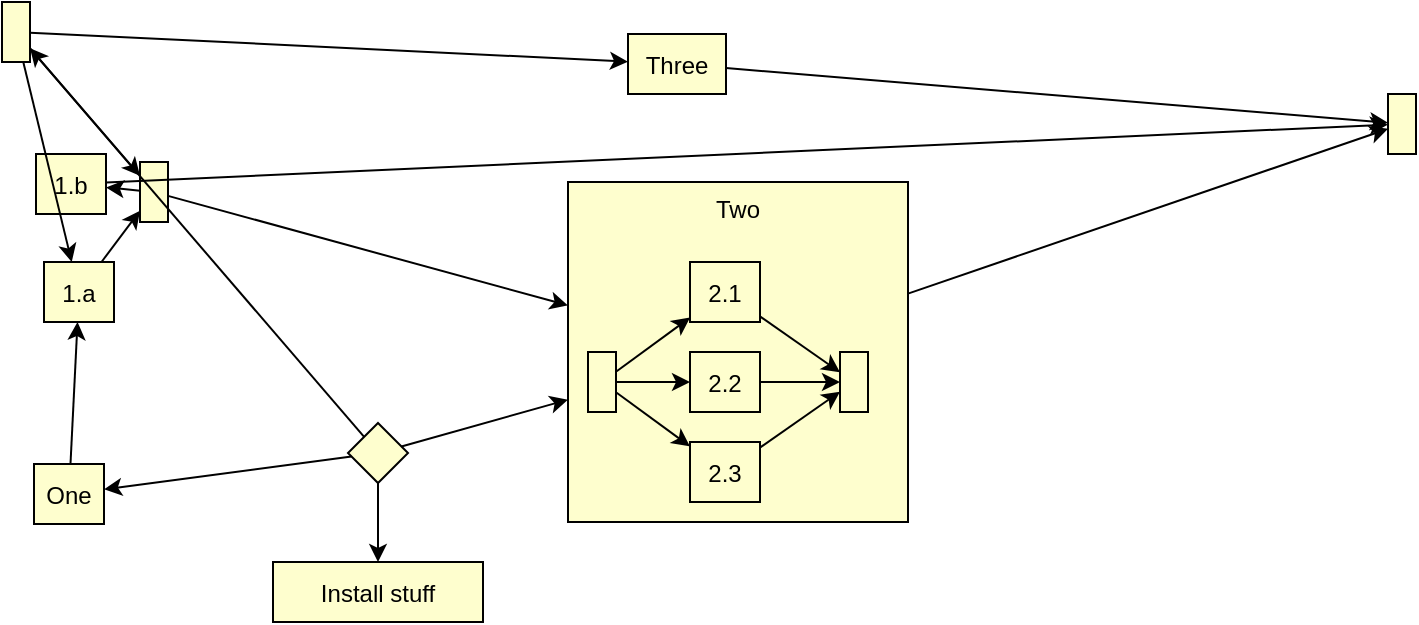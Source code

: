 <mxfile compressed="false" version="16.1.2" type="device">
  <diagram id="b1dded1b-90b4-4707-a890-49a621c8386f" name="Drawio">
    <mxGraphModel dx="1102" dy="1025" grid="1" gridSize="10" guides="1" tooltips="1" connect="1" arrows="1" fold="1" page="1" pageScale="1" pageWidth="850" pageHeight="1100" math="0" shadow="0">
      <root>
        <mxCell id="0" />
        <mxCell id="1" parent="0" />
        <UserObject label="1.a" link="elements/one-a/index.html" id="a7ac1715_1786_4017_a93e_0594361446ad">
          <mxCell style="recursiveResize=0;fillColor=#fefece" parent="1" vertex="1">
            <mxGeometry x="38" y="140" width="35" height="30" as="geometry" />
          </mxCell>
        </UserObject>
        <UserObject id="6c3fd5f0_6c2e_4ca2_88ff_06cd3a6a6134">
          <mxCell style="rhombus;recursiveResize=0;fillColor=#fefece" parent="1" vertex="1">
            <mxGeometry x="190" y="220.5" width="30" height="30" as="geometry" />
          </mxCell>
        </UserObject>
        <UserObject id="9658f8b7_d909_4b6e_9e83_4a96c3d8f511">
          <mxCell style="recursiveResize=0;fillColor=#fefece" parent="1" vertex="1">
            <mxGeometry x="86" y="90" width="14" height="30" as="geometry" />
          </mxCell>
        </UserObject>
        <UserObject label="Install stuff" link="elements/service/index.html" id="0a726075_c3bd_4f9d_aaea_46be2b973365">
          <mxCell style="recursiveResize=0;fillColor=#fefece" parent="1" vertex="1">
            <mxGeometry x="152.5" y="290" width="105" height="30" as="geometry" />
          </mxCell>
        </UserObject>
        <UserObject id="30fc73f7_3785_44d3_9d4d_738e48c0a33b">
          <mxCell style="recursiveResize=0;fillColor=#fefece" parent="1" vertex="1">
            <mxGeometry x="17" y="10" width="14" height="30" as="geometry" />
          </mxCell>
        </UserObject>
        <UserObject label="One" link="elements/one/index.html" id="86aad619_7e2f_4f56_8567_fb681ffb051e">
          <mxCell style="recursiveResize=0;fillColor=#fefece" parent="1" vertex="1">
            <mxGeometry x="33" y="241" width="35" height="30" as="geometry" />
          </mxCell>
        </UserObject>
        <UserObject id="3a39f911_5f7f_4bae_b5f0_12cfb5286de4">
          <mxCell style="recursiveResize=0;fillColor=#fefece" parent="1" vertex="1">
            <mxGeometry x="710" y="56" width="14" height="30" as="geometry" />
          </mxCell>
        </UserObject>
        <UserObject label="Three" link="elements/three/index.html" id="3e6ecf3a_754d_4657_983f_487f30cc9047">
          <mxCell style="recursiveResize=0;fillColor=#fefece" parent="1" vertex="1">
            <mxGeometry x="330" y="26" width="49" height="30" as="geometry" />
          </mxCell>
        </UserObject>
        <UserObject label="1.b" link="elements/one-b/index.html" id="77ea713c_645a_400b_9248_7076970decfa">
          <mxCell style="recursiveResize=0;fillColor=#fefece" parent="1" vertex="1">
            <mxGeometry x="34" y="86" width="35" height="30" as="geometry" />
          </mxCell>
        </UserObject>
        <UserObject label="Two" link="elements/two/index.html" id="b71fa7a4_c565_491b_ac4b_e9e9d99ed8e7">
          <mxCell style="recursiveResize=0;fillColor=#fefece;verticalAlign=top" parent="1" vertex="1">
            <mxGeometry x="300" y="100" width="170" height="170" as="geometry" />
          </mxCell>
        </UserObject>
        <UserObject id="f4e9a50e_d733_470a_a3ce_e491052131c7">
          <mxCell style="recursiveResize=0;fillColor=#fefece" parent="b71fa7a4_c565_491b_ac4b_e9e9d99ed8e7" vertex="1">
            <mxGeometry x="10" y="85" width="14" height="30" as="geometry" />
          </mxCell>
        </UserObject>
        <UserObject label="2.3" link="elements/two/elements/three/index.html" id="3d8c2a0b_4b09_4b5b_9548_bc6bf75d253d">
          <mxCell style="recursiveResize=0;fillColor=#fefece" parent="b71fa7a4_c565_491b_ac4b_e9e9d99ed8e7" vertex="1">
            <mxGeometry x="61" y="130" width="35" height="30" as="geometry" />
          </mxCell>
        </UserObject>
        <UserObject label="2.1" link="elements/two/elements/one/index.html" id="038e378a_0d79_4c3d_9a88_77fc43b13fdc">
          <mxCell style="recursiveResize=0;fillColor=#fefece" parent="b71fa7a4_c565_491b_ac4b_e9e9d99ed8e7" vertex="1">
            <mxGeometry x="61" y="40" width="35" height="30" as="geometry" />
          </mxCell>
        </UserObject>
        <UserObject label="2.2" link="elements/two/elements/two/index.html" id="315a678a_c24b_41a8_9223_db41a854bed9">
          <mxCell style="recursiveResize=0;fillColor=#fefece" parent="b71fa7a4_c565_491b_ac4b_e9e9d99ed8e7" vertex="1">
            <mxGeometry x="61" y="85" width="35" height="30" as="geometry" />
          </mxCell>
        </UserObject>
        <UserObject id="b21874eb_f0df_4771_bacb_5cb1880e9c72">
          <mxCell style="recursiveResize=0;fillColor=#fefece" parent="b71fa7a4_c565_491b_ac4b_e9e9d99ed8e7" vertex="1">
            <mxGeometry x="136" y="85" width="14" height="30" as="geometry" />
          </mxCell>
        </UserObject>
        <UserObject id="15">
          <mxCell style="strokeColor=#000000" parent="b71fa7a4_c565_491b_ac4b_e9e9d99ed8e7" source="f4e9a50e_d733_470a_a3ce_e491052131c7" target="315a678a_c24b_41a8_9223_db41a854bed9" edge="1">
            <mxGeometry relative="1" as="geometry" />
          </mxCell>
        </UserObject>
        <UserObject id="16">
          <mxCell style="strokeColor=#000000" parent="b71fa7a4_c565_491b_ac4b_e9e9d99ed8e7" source="f4e9a50e_d733_470a_a3ce_e491052131c7" target="038e378a_0d79_4c3d_9a88_77fc43b13fdc" edge="1">
            <mxGeometry relative="1" as="geometry" />
          </mxCell>
        </UserObject>
        <UserObject id="17">
          <mxCell style="strokeColor=#000000" parent="b71fa7a4_c565_491b_ac4b_e9e9d99ed8e7" source="f4e9a50e_d733_470a_a3ce_e491052131c7" target="3d8c2a0b_4b09_4b5b_9548_bc6bf75d253d" edge="1">
            <mxGeometry relative="1" as="geometry" />
          </mxCell>
        </UserObject>
        <UserObject id="18">
          <mxCell style="strokeColor=#000000" parent="b71fa7a4_c565_491b_ac4b_e9e9d99ed8e7" source="3d8c2a0b_4b09_4b5b_9548_bc6bf75d253d" target="b21874eb_f0df_4771_bacb_5cb1880e9c72" edge="1">
            <mxGeometry relative="1" as="geometry" />
          </mxCell>
        </UserObject>
        <UserObject id="19">
          <mxCell style="strokeColor=#000000" parent="b71fa7a4_c565_491b_ac4b_e9e9d99ed8e7" source="038e378a_0d79_4c3d_9a88_77fc43b13fdc" target="b21874eb_f0df_4771_bacb_5cb1880e9c72" edge="1">
            <mxGeometry relative="1" as="geometry" />
          </mxCell>
        </UserObject>
        <UserObject id="20">
          <mxCell style="strokeColor=#000000" parent="b71fa7a4_c565_491b_ac4b_e9e9d99ed8e7" source="315a678a_c24b_41a8_9223_db41a854bed9" target="b21874eb_f0df_4771_bacb_5cb1880e9c72" edge="1">
            <mxGeometry relative="1" as="geometry" />
          </mxCell>
        </UserObject>
        <UserObject id="2">
          <mxCell style="strokeColor=#000000" parent="1" source="a7ac1715_1786_4017_a93e_0594361446ad" target="9658f8b7_d909_4b6e_9e83_4a96c3d8f511" edge="1">
            <mxGeometry relative="1" as="geometry" />
          </mxCell>
        </UserObject>
        <UserObject id="3">
          <mxCell style="strokeColor=#000000" parent="1" source="6c3fd5f0_6c2e_4ca2_88ff_06cd3a6a6134" target="30fc73f7_3785_44d3_9d4d_738e48c0a33b" edge="1">
            <mxGeometry relative="1" as="geometry" />
          </mxCell>
        </UserObject>
        <UserObject id="4">
          <mxCell style="strokeColor=#000000" parent="1" source="6c3fd5f0_6c2e_4ca2_88ff_06cd3a6a6134" target="0a726075_c3bd_4f9d_aaea_46be2b973365" edge="1">
            <mxGeometry relative="1" as="geometry" />
          </mxCell>
        </UserObject>
        <UserObject id="5">
          <mxCell style="strokeColor=#000000" parent="1" source="6c3fd5f0_6c2e_4ca2_88ff_06cd3a6a6134" target="86aad619_7e2f_4f56_8567_fb681ffb051e" edge="1">
            <mxGeometry relative="1" as="geometry" />
          </mxCell>
        </UserObject>
        <UserObject id="6">
          <mxCell style="strokeColor=#000000" parent="1" source="6c3fd5f0_6c2e_4ca2_88ff_06cd3a6a6134" target="b71fa7a4_c565_491b_ac4b_e9e9d99ed8e7" edge="1">
            <mxGeometry relative="1" as="geometry" />
          </mxCell>
        </UserObject>
        <UserObject id="7">
          <mxCell style="strokeColor=#000000" parent="1" source="9658f8b7_d909_4b6e_9e83_4a96c3d8f511" target="77ea713c_645a_400b_9248_7076970decfa" edge="1">
            <mxGeometry relative="1" as="geometry" />
          </mxCell>
        </UserObject>
        <UserObject id="8">
          <mxCell style="strokeColor=#000000" parent="1" source="9658f8b7_d909_4b6e_9e83_4a96c3d8f511" target="b71fa7a4_c565_491b_ac4b_e9e9d99ed8e7" edge="1">
            <mxGeometry relative="1" as="geometry" />
          </mxCell>
        </UserObject>
        <UserObject id="9">
          <mxCell style="strokeColor=#000000" parent="1" source="30fc73f7_3785_44d3_9d4d_738e48c0a33b" target="9658f8b7_d909_4b6e_9e83_4a96c3d8f511" edge="1">
            <mxGeometry relative="1" as="geometry" />
          </mxCell>
        </UserObject>
        <UserObject id="10">
          <mxCell style="strokeColor=#000000" parent="1" source="30fc73f7_3785_44d3_9d4d_738e48c0a33b" target="a7ac1715_1786_4017_a93e_0594361446ad" edge="1">
            <mxGeometry relative="1" as="geometry" />
          </mxCell>
        </UserObject>
        <UserObject id="11">
          <mxCell style="strokeColor=#000000" parent="1" source="30fc73f7_3785_44d3_9d4d_738e48c0a33b" target="3e6ecf3a_754d_4657_983f_487f30cc9047" edge="1">
            <mxGeometry relative="1" as="geometry" />
          </mxCell>
        </UserObject>
        <UserObject id="12">
          <mxCell style="strokeColor=#000000" parent="1" source="86aad619_7e2f_4f56_8567_fb681ffb051e" target="a7ac1715_1786_4017_a93e_0594361446ad" edge="1">
            <mxGeometry relative="1" as="geometry" />
          </mxCell>
        </UserObject>
        <UserObject id="13">
          <mxCell style="strokeColor=#000000" parent="1" source="3e6ecf3a_754d_4657_983f_487f30cc9047" target="3a39f911_5f7f_4bae_b5f0_12cfb5286de4" edge="1">
            <mxGeometry relative="1" as="geometry" />
          </mxCell>
        </UserObject>
        <UserObject id="14">
          <mxCell style="strokeColor=#000000" parent="1" source="77ea713c_645a_400b_9248_7076970decfa" target="3a39f911_5f7f_4bae_b5f0_12cfb5286de4" edge="1">
            <mxGeometry relative="1" as="geometry" />
          </mxCell>
        </UserObject>
        <UserObject id="21">
          <mxCell style="strokeColor=#000000" parent="1" source="b71fa7a4_c565_491b_ac4b_e9e9d99ed8e7" target="3a39f911_5f7f_4bae_b5f0_12cfb5286de4" edge="1">
            <mxGeometry relative="1" as="geometry" />
          </mxCell>
        </UserObject>
      </root>
    </mxGraphModel>
  </diagram>
</mxfile>
